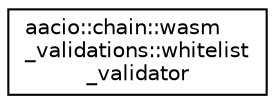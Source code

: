 digraph "Graphical Class Hierarchy"
{
  edge [fontname="Helvetica",fontsize="10",labelfontname="Helvetica",labelfontsize="10"];
  node [fontname="Helvetica",fontsize="10",shape=record];
  rankdir="LR";
  Node0 [label="aacio::chain::wasm\l_validations::whitelist\l_validator",height=0.2,width=0.4,color="black", fillcolor="white", style="filled",URL="$structaacio_1_1chain_1_1wasm__validations_1_1whitelist__validator.html"];
}
